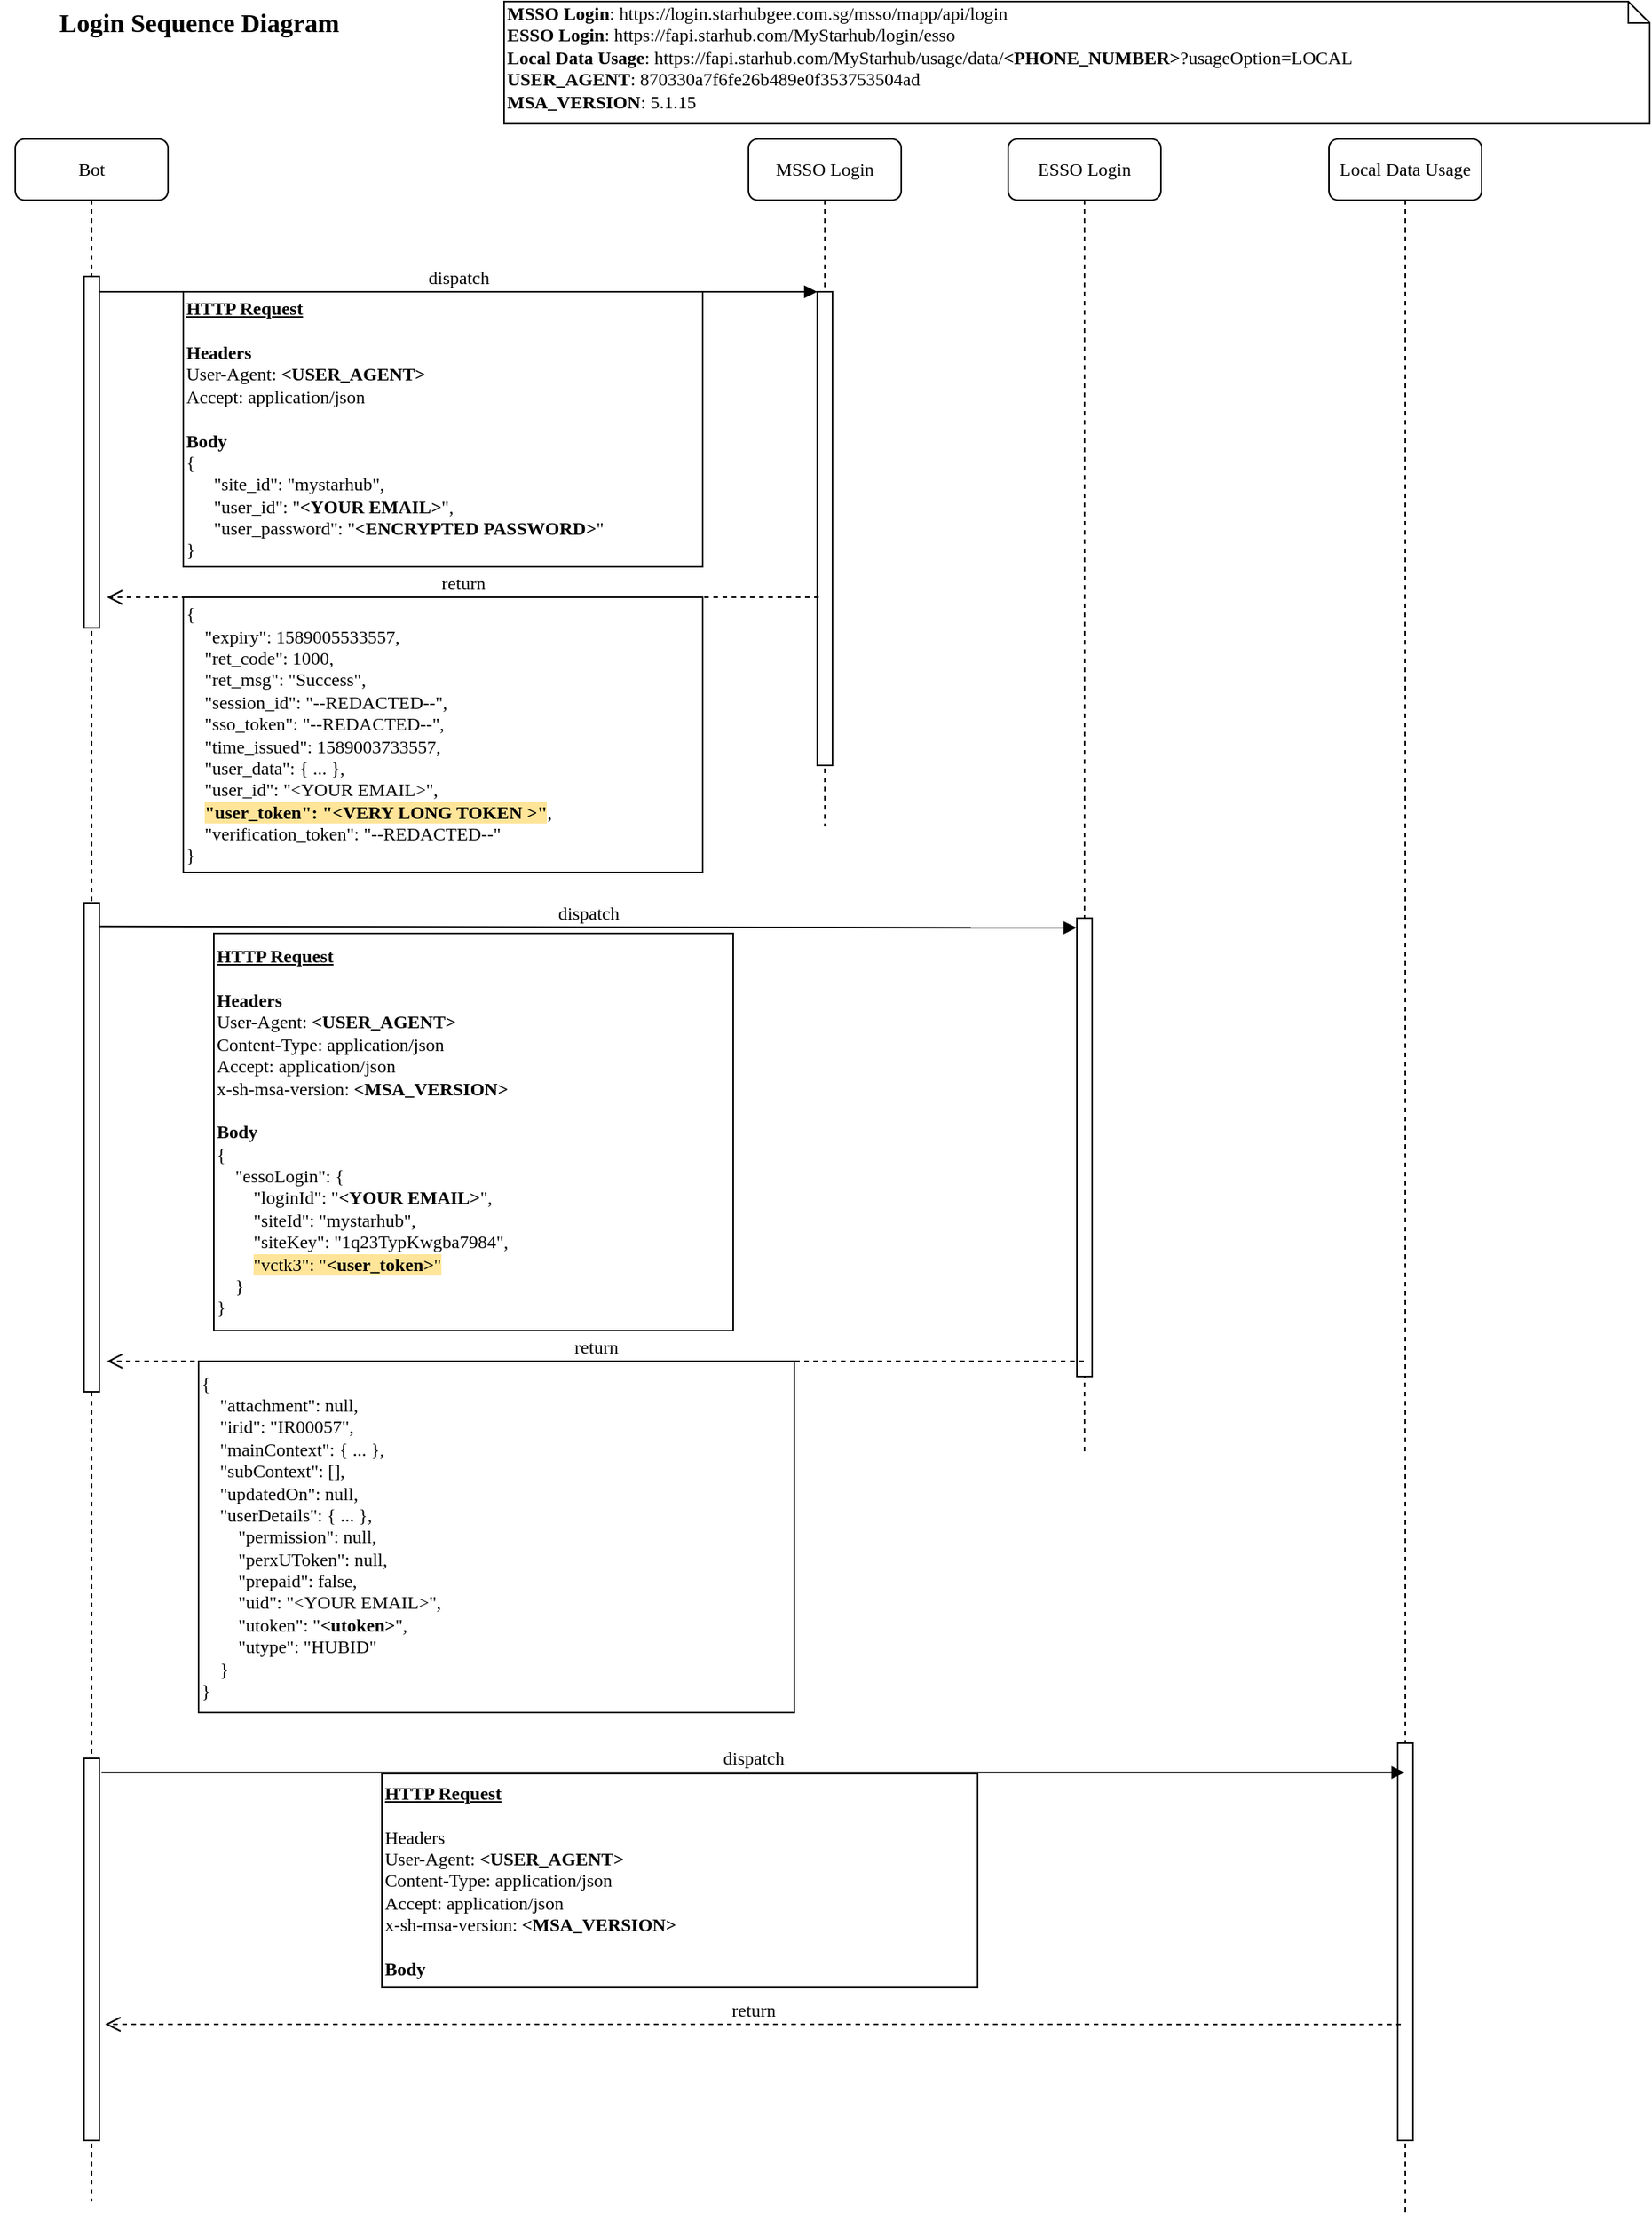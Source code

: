 <mxfile version="13.0.9" type="device"><diagram name="Page-1" id="13e1069c-82ec-6db2-03f1-153e76fe0fe0"><mxGraphModel dx="2307" dy="1109" grid="1" gridSize="10" guides="1" tooltips="1" connect="1" arrows="1" fold="1" page="1" pageScale="1" pageWidth="1100" pageHeight="850" background="#ffffff" math="0" shadow="0"><root><mxCell id="0"/><mxCell id="1" parent="0"/><mxCell id="7baba1c4bc27f4b0-2" value="MSSO Login" style="shape=umlLifeline;perimeter=lifelinePerimeter;whiteSpace=wrap;html=1;container=1;collapsible=0;recursiveResize=0;outlineConnect=0;rounded=1;shadow=0;comic=0;labelBackgroundColor=none;strokeWidth=1;fontFamily=Verdana;fontSize=12;align=center;" parent="1" vertex="1"><mxGeometry x="500" y="100" width="100" height="450" as="geometry"/></mxCell><mxCell id="7baba1c4bc27f4b0-10" value="" style="html=1;points=[];perimeter=orthogonalPerimeter;rounded=0;shadow=0;comic=0;labelBackgroundColor=none;strokeWidth=1;fontFamily=Verdana;fontSize=12;align=center;" parent="7baba1c4bc27f4b0-2" vertex="1"><mxGeometry x="45" y="100" width="10" height="310" as="geometry"/></mxCell><mxCell id="7baba1c4bc27f4b0-3" value="ESSO Login" style="shape=umlLifeline;perimeter=lifelinePerimeter;whiteSpace=wrap;html=1;container=1;collapsible=0;recursiveResize=0;outlineConnect=0;rounded=1;shadow=0;comic=0;labelBackgroundColor=none;strokeWidth=1;fontFamily=Verdana;fontSize=12;align=center;" parent="1" vertex="1"><mxGeometry x="670" y="100" width="100" height="860" as="geometry"/></mxCell><mxCell id="7baba1c4bc27f4b0-13" value="" style="html=1;points=[];perimeter=orthogonalPerimeter;rounded=0;shadow=0;comic=0;labelBackgroundColor=none;strokeWidth=1;fontFamily=Verdana;fontSize=12;align=center;" parent="7baba1c4bc27f4b0-3" vertex="1"><mxGeometry x="45" y="510" width="10" height="300" as="geometry"/></mxCell><mxCell id="7baba1c4bc27f4b0-8" value="Bot" style="shape=umlLifeline;perimeter=lifelinePerimeter;whiteSpace=wrap;html=1;container=1;collapsible=0;recursiveResize=0;outlineConnect=0;rounded=1;shadow=0;comic=0;labelBackgroundColor=none;strokeWidth=1;fontFamily=Verdana;fontSize=12;align=center;" parent="1" vertex="1"><mxGeometry x="20" y="100" width="100" height="1350" as="geometry"/></mxCell><mxCell id="7baba1c4bc27f4b0-9" value="" style="html=1;points=[];perimeter=orthogonalPerimeter;rounded=0;shadow=0;comic=0;labelBackgroundColor=none;strokeWidth=1;fontFamily=Verdana;fontSize=12;align=center;" parent="7baba1c4bc27f4b0-8" vertex="1"><mxGeometry x="45" y="90" width="10" height="230" as="geometry"/></mxCell><mxCell id="Bk6btyHusYxtUiJkvxkG-14" value="return" style="html=1;verticalAlign=bottom;endArrow=open;dashed=1;endSize=8;fontFamily=Verdana;fontSize=12;" edge="1" parent="7baba1c4bc27f4b0-8" source="7baba1c4bc27f4b0-3"><mxGeometry relative="1" as="geometry"><mxPoint x="140" y="800" as="sourcePoint"/><mxPoint x="60" y="800" as="targetPoint"/></mxGeometry></mxCell><mxCell id="Bk6btyHusYxtUiJkvxkG-19" value="" style="html=1;points=[];perimeter=orthogonalPerimeter;rounded=0;shadow=0;comic=0;labelBackgroundColor=none;strokeWidth=1;fontFamily=Verdana;fontSize=12;align=center;" vertex="1" parent="7baba1c4bc27f4b0-8"><mxGeometry x="45" y="500" width="10" height="320" as="geometry"/></mxCell><mxCell id="Bk6btyHusYxtUiJkvxkG-21" value="" style="html=1;points=[];perimeter=orthogonalPerimeter;rounded=0;shadow=0;comic=0;labelBackgroundColor=none;strokeWidth=1;fontFamily=Verdana;fontSize=12;align=center;" vertex="1" parent="7baba1c4bc27f4b0-8"><mxGeometry x="45" y="1060" width="10" height="250" as="geometry"/></mxCell><mxCell id="7baba1c4bc27f4b0-11" value="dispatch" style="html=1;verticalAlign=bottom;endArrow=block;entryX=0;entryY=0;labelBackgroundColor=none;fontFamily=Verdana;fontSize=12;edgeStyle=elbowEdgeStyle;elbow=vertical;" parent="1" source="7baba1c4bc27f4b0-9" target="7baba1c4bc27f4b0-10" edge="1"><mxGeometry relative="1" as="geometry"><mxPoint x="230" y="210" as="sourcePoint"/></mxGeometry></mxCell><mxCell id="7baba1c4bc27f4b0-40" value="&lt;div&gt;&lt;b&gt;MSSO Login&lt;/b&gt;: https://login.starhubgee.com.sg/msso/mapp/api/login&lt;/div&gt;&lt;div&gt;&lt;b&gt;ESSO Login&lt;/b&gt;: https://fapi.starhub.com/MyStarhub/login/esso&lt;/div&gt;&lt;div&gt;&lt;b&gt;Local Data Usage&lt;/b&gt;: https://fapi.starhub.com/MyStarhub/usage/data/&lt;b&gt;&amp;lt;PHONE_NUMBER&amp;gt;&lt;/b&gt;?usageOption=LOCAL&lt;br&gt;&lt;/div&gt;&lt;div&gt;&lt;b&gt;USER_AGENT&lt;/b&gt;: 870330a7f6fe26b489e0f353753504ad&lt;/div&gt;&lt;div&gt;&lt;b&gt;MSA_VERSION&lt;/b&gt;: 5.1.15&lt;/div&gt;" style="shape=note;whiteSpace=wrap;html=1;size=14;verticalAlign=top;align=left;spacingTop=-6;rounded=0;shadow=0;comic=0;labelBackgroundColor=none;strokeWidth=1;fontFamily=Verdana;fontSize=12" parent="1" vertex="1"><mxGeometry x="340" y="10" width="750" height="80" as="geometry"/></mxCell><mxCell id="Bk6btyHusYxtUiJkvxkG-3" value="&lt;b&gt;Login Sequence Diagram&lt;/b&gt;" style="text;html=1;align=center;verticalAlign=middle;resizable=0;points=[];autosize=1;fontFamily=Verdana;fontSize=17;" vertex="1" parent="1"><mxGeometry x="10" y="10" width="260" height="30" as="geometry"/></mxCell><mxCell id="Bk6btyHusYxtUiJkvxkG-5" value="&lt;div align=&quot;left&quot;&gt;&lt;u&gt;&lt;b&gt;HTTP Request&lt;/b&gt;&lt;/u&gt;&lt;/div&gt;&lt;div align=&quot;justify&quot;&gt;&lt;br&gt;&lt;/div&gt;&lt;div&gt;&lt;b&gt;Headers&lt;/b&gt;&lt;br&gt;&lt;/div&gt;&lt;div&gt;User-Agent: &lt;b&gt;&amp;lt;USER_AGENT&amp;gt;&lt;/b&gt;&lt;br&gt;&lt;/div&gt;&lt;div&gt;Accept: application/json&lt;br&gt;&lt;/div&gt;&lt;div&gt;&lt;br&gt;&lt;/div&gt;&lt;div&gt;&lt;b&gt;Body&lt;/b&gt;&lt;/div&gt;&lt;div&gt;{&lt;br&gt;&amp;nbsp;&amp;nbsp;&amp;nbsp;&amp;nbsp;&amp;nbsp; &quot;site_id&quot;: &quot;mystarhub&quot;,&lt;br&gt;&amp;nbsp;&amp;nbsp;&amp;nbsp;&amp;nbsp;&amp;nbsp; &quot;user_id&quot;: &quot;&lt;b&gt;&amp;lt;YOUR EMAIL&amp;gt;&lt;/b&gt;&quot;,&lt;br&gt;&amp;nbsp;&amp;nbsp;&amp;nbsp;&amp;nbsp;&amp;nbsp; &quot;user_password&quot;: &quot;&lt;b&gt;&amp;lt;ENCRYPTED PASSWORD&amp;gt;&lt;/b&gt;&quot;&lt;/div&gt;&lt;div&gt;}&lt;br&gt;&lt;/div&gt;" style="rounded=0;whiteSpace=wrap;html=1;fontFamily=Verdana;fontSize=12;align=left;" vertex="1" parent="1"><mxGeometry x="130" y="200" width="340" height="180" as="geometry"/></mxCell><mxCell id="Bk6btyHusYxtUiJkvxkG-8" value="return" style="html=1;verticalAlign=bottom;endArrow=open;dashed=1;endSize=8;fontFamily=Verdana;fontSize=12;" edge="1" parent="1"><mxGeometry relative="1" as="geometry"><mxPoint x="546" y="400" as="sourcePoint"/><mxPoint x="80" y="400" as="targetPoint"/></mxGeometry></mxCell><mxCell id="Bk6btyHusYxtUiJkvxkG-10" value="{&lt;br&gt;&amp;nbsp;&amp;nbsp;&amp;nbsp; &quot;expiry&quot;: 1589005533557,&lt;br&gt;&amp;nbsp;&amp;nbsp;&amp;nbsp; &quot;ret_code&quot;: 1000,&lt;br&gt;&amp;nbsp;&amp;nbsp;&amp;nbsp; &quot;ret_msg&quot;: &quot;Success&quot;,&lt;br&gt;&amp;nbsp;&amp;nbsp;&amp;nbsp; &quot;session_id&quot;: &quot;--REDACTED--&quot;,&lt;br&gt;&amp;nbsp;&amp;nbsp;&amp;nbsp; &quot;sso_token&quot;: &quot;--REDACTED--&quot;,&lt;br&gt;&amp;nbsp;&amp;nbsp;&amp;nbsp; &quot;time_issued&quot;: 1589003733557,&lt;br&gt;&amp;nbsp;&amp;nbsp;&amp;nbsp; &quot;user_data&quot;: { ... },&lt;br&gt;&amp;nbsp;&amp;nbsp;&amp;nbsp; &quot;user_id&quot;: &quot;&amp;lt;YOUR EMAIL&amp;gt;&quot;,&lt;br&gt;&amp;nbsp;&amp;nbsp;&amp;nbsp; &lt;span style=&quot;background-color: rgb(255 , 229 , 153)&quot;&gt;&lt;b&gt;&quot;user_token&quot;: &quot;&amp;lt;VERY LONG TOKEN &amp;gt;&quot;&lt;/b&gt;&lt;/span&gt;,&lt;br&gt;&amp;nbsp;&amp;nbsp;&amp;nbsp; &quot;verification_token&quot;: &quot;--REDACTED--&quot;&lt;br&gt;}" style="rounded=0;whiteSpace=wrap;html=1;fontFamily=Verdana;fontSize=12;align=left;" vertex="1" parent="1"><mxGeometry x="130" y="400" width="340" height="180" as="geometry"/></mxCell><mxCell id="Bk6btyHusYxtUiJkvxkG-13" value="&lt;div align=&quot;left&quot;&gt;&lt;u&gt;&lt;b&gt;HTTP Request&lt;/b&gt;&lt;/u&gt;&lt;/div&gt;&lt;div align=&quot;justify&quot;&gt;&lt;br&gt;&lt;/div&gt;&lt;div&gt;&lt;b&gt;Headers&lt;/b&gt;&lt;br&gt;&lt;/div&gt;&lt;div&gt;User-Agent: &lt;b&gt;&amp;lt;USER_AGENT&amp;gt;&lt;/b&gt;&lt;br&gt;Content-Type: application/json&lt;br&gt;Accept: application/json&lt;br&gt;x-sh-msa-version: &lt;b&gt;&amp;lt;MSA_VERSION&amp;gt;&lt;/b&gt;&lt;br&gt;&lt;/div&gt;&lt;div&gt;&lt;br&gt;&lt;/div&gt;&lt;div&gt;&lt;b&gt;Body&lt;/b&gt;&lt;/div&gt;{&lt;br&gt;&amp;nbsp;&amp;nbsp;&amp;nbsp; &quot;essoLogin&quot;: {&lt;br&gt;&amp;nbsp;&amp;nbsp;&amp;nbsp;&amp;nbsp;&amp;nbsp;&amp;nbsp;&amp;nbsp; &quot;loginId&quot;: &quot;&lt;b&gt;&amp;lt;YOUR EMAIL&amp;gt;&lt;/b&gt;&quot;,&lt;br&gt;&amp;nbsp;&amp;nbsp;&amp;nbsp;&amp;nbsp;&amp;nbsp;&amp;nbsp;&amp;nbsp; &quot;siteId&quot;: &quot;mystarhub&quot;,&lt;br&gt;&amp;nbsp;&amp;nbsp;&amp;nbsp;&amp;nbsp;&amp;nbsp;&amp;nbsp;&amp;nbsp; &quot;siteKey&quot;: &quot;1q23TypKwgba7984&quot;,&lt;br&gt;&amp;nbsp;&amp;nbsp;&amp;nbsp;&amp;nbsp;&amp;nbsp;&amp;nbsp;&amp;nbsp; &lt;span style=&quot;background-color: rgb(255 , 229 , 153)&quot;&gt;&quot;vctk3&quot;: &quot;&lt;b&gt;&amp;lt;user_token&amp;gt;&lt;/b&gt;&quot;&lt;/span&gt;&lt;br&gt;&amp;nbsp;&amp;nbsp;&amp;nbsp; }&lt;br&gt;}" style="rounded=0;whiteSpace=wrap;html=1;fontFamily=Verdana;fontSize=12;align=left;" vertex="1" parent="1"><mxGeometry x="150" y="620" width="340" height="260" as="geometry"/></mxCell><mxCell id="Bk6btyHusYxtUiJkvxkG-12" value="dispatch" style="html=1;verticalAlign=bottom;endArrow=block;fontFamily=Verdana;fontSize=12;entryX=-0.017;entryY=0.021;entryDx=0;entryDy=0;entryPerimeter=0;exitX=0.994;exitY=0.048;exitDx=0;exitDy=0;exitPerimeter=0;" edge="1" parent="1" source="Bk6btyHusYxtUiJkvxkG-19" target="7baba1c4bc27f4b0-13"><mxGeometry width="80" relative="1" as="geometry"><mxPoint x="80" y="626" as="sourcePoint"/><mxPoint x="160" y="650" as="targetPoint"/></mxGeometry></mxCell><mxCell id="Bk6btyHusYxtUiJkvxkG-15" value="{&lt;br&gt;&amp;nbsp;&amp;nbsp;&amp;nbsp; &quot;attachment&quot;: null,&lt;br&gt;&amp;nbsp;&amp;nbsp;&amp;nbsp; &quot;irid&quot;: &quot;IR00057&quot;,&lt;br&gt;&amp;nbsp;&amp;nbsp;&amp;nbsp; &quot;mainContext&quot;: { ... },&lt;br&gt;&amp;nbsp;&amp;nbsp;&amp;nbsp; &quot;subContext&quot;: [],&lt;br&gt;&amp;nbsp;&amp;nbsp;&amp;nbsp; &quot;updatedOn&quot;: null,&lt;br&gt;&amp;nbsp;&amp;nbsp;&amp;nbsp; &quot;userDetails&quot;: { ... },&lt;br&gt;&amp;nbsp;&amp;nbsp;&amp;nbsp;&amp;nbsp;&amp;nbsp;&amp;nbsp;&amp;nbsp; &quot;permission&quot;: null,&lt;br&gt;&amp;nbsp;&amp;nbsp;&amp;nbsp;&amp;nbsp;&amp;nbsp;&amp;nbsp;&amp;nbsp; &quot;perxUToken&quot;: null,&lt;br&gt;&amp;nbsp;&amp;nbsp;&amp;nbsp;&amp;nbsp;&amp;nbsp;&amp;nbsp;&amp;nbsp; &quot;prepaid&quot;: false,&lt;br&gt;&amp;nbsp;&amp;nbsp;&amp;nbsp;&amp;nbsp;&amp;nbsp;&amp;nbsp;&amp;nbsp; &quot;uid&quot;: &quot;&amp;lt;YOUR EMAIL&amp;gt;&quot;,&lt;br&gt;&amp;nbsp;&amp;nbsp;&amp;nbsp;&amp;nbsp;&amp;nbsp;&amp;nbsp;&amp;nbsp; &lt;span style=&quot;background-color: transparent&quot;&gt;&quot;utoken&quot;: &quot;&lt;b&gt;&amp;lt;utoken&amp;gt;&lt;/b&gt;&quot;&lt;/span&gt;,&lt;br&gt;&amp;nbsp;&amp;nbsp;&amp;nbsp;&amp;nbsp;&amp;nbsp;&amp;nbsp;&amp;nbsp; &quot;utype&quot;: &quot;HUBID&quot;&lt;br&gt;&amp;nbsp;&amp;nbsp;&amp;nbsp; }&lt;br&gt;}" style="rounded=0;whiteSpace=wrap;html=1;fontFamily=Verdana;fontSize=12;align=left;" vertex="1" parent="1"><mxGeometry x="140" y="900" width="390" height="230" as="geometry"/></mxCell><mxCell id="Bk6btyHusYxtUiJkvxkG-17" value="Local Data Usage" style="shape=umlLifeline;perimeter=lifelinePerimeter;whiteSpace=wrap;html=1;container=1;collapsible=0;recursiveResize=0;outlineConnect=0;rounded=1;shadow=0;comic=0;labelBackgroundColor=none;strokeWidth=1;fontFamily=Verdana;fontSize=12;align=center;" vertex="1" parent="1"><mxGeometry x="880" y="100" width="100" height="1360" as="geometry"/></mxCell><mxCell id="Bk6btyHusYxtUiJkvxkG-18" value="" style="html=1;points=[];perimeter=orthogonalPerimeter;rounded=0;shadow=0;comic=0;labelBackgroundColor=none;strokeWidth=1;fontFamily=Verdana;fontSize=12;align=center;" vertex="1" parent="Bk6btyHusYxtUiJkvxkG-17"><mxGeometry x="45" y="1050" width="10" height="260" as="geometry"/></mxCell><mxCell id="Bk6btyHusYxtUiJkvxkG-22" value="dispatch" style="html=1;verticalAlign=bottom;endArrow=block;fontFamily=Verdana;fontSize=12;exitX=1.147;exitY=0.037;exitDx=0;exitDy=0;exitPerimeter=0;" edge="1" parent="1" source="Bk6btyHusYxtUiJkvxkG-21" target="Bk6btyHusYxtUiJkvxkG-17"><mxGeometry width="80" relative="1" as="geometry"><mxPoint x="70" y="1170" as="sourcePoint"/><mxPoint x="150" y="1170" as="targetPoint"/></mxGeometry></mxCell><mxCell id="Bk6btyHusYxtUiJkvxkG-24" value="&lt;div&gt;&lt;u&gt;&lt;b&gt;HTTP Request&lt;/b&gt;&lt;/u&gt;&lt;/div&gt;&lt;div&gt;&lt;br&gt;&lt;/div&gt;&lt;div&gt;Headers&lt;br&gt;&lt;/div&gt;&lt;div&gt;User-Agent: &lt;b&gt;&amp;lt;USER_AGENT&amp;gt;&lt;/b&gt;&lt;br&gt;Content-Type: application/json&lt;br&gt;Accept: application/json&lt;br&gt;x-sh-msa-version: &lt;b&gt;&amp;lt;MSA_VERSION&amp;gt;&lt;/b&gt;&lt;/div&gt;&lt;div&gt;&lt;b&gt;&lt;br&gt;&lt;/b&gt;&lt;/div&gt;&lt;div&gt;&lt;b&gt;Body&lt;/b&gt;&lt;/div&gt;" style="rounded=0;whiteSpace=wrap;html=1;fontFamily=Verdana;fontSize=12;align=left;" vertex="1" parent="1"><mxGeometry x="260" y="1170" width="390" height="140" as="geometry"/></mxCell><mxCell id="Bk6btyHusYxtUiJkvxkG-25" value="return" style="html=1;verticalAlign=bottom;endArrow=open;dashed=1;endSize=8;fontFamily=Verdana;fontSize=12;entryX=1.382;entryY=0.696;entryDx=0;entryDy=0;entryPerimeter=0;exitX=0.206;exitY=0.708;exitDx=0;exitDy=0;exitPerimeter=0;" edge="1" parent="1" source="Bk6btyHusYxtUiJkvxkG-18" target="Bk6btyHusYxtUiJkvxkG-21"><mxGeometry relative="1" as="geometry"><mxPoint x="920" y="1399" as="sourcePoint"/><mxPoint x="80" y="1370" as="targetPoint"/></mxGeometry></mxCell></root></mxGraphModel></diagram></mxfile>